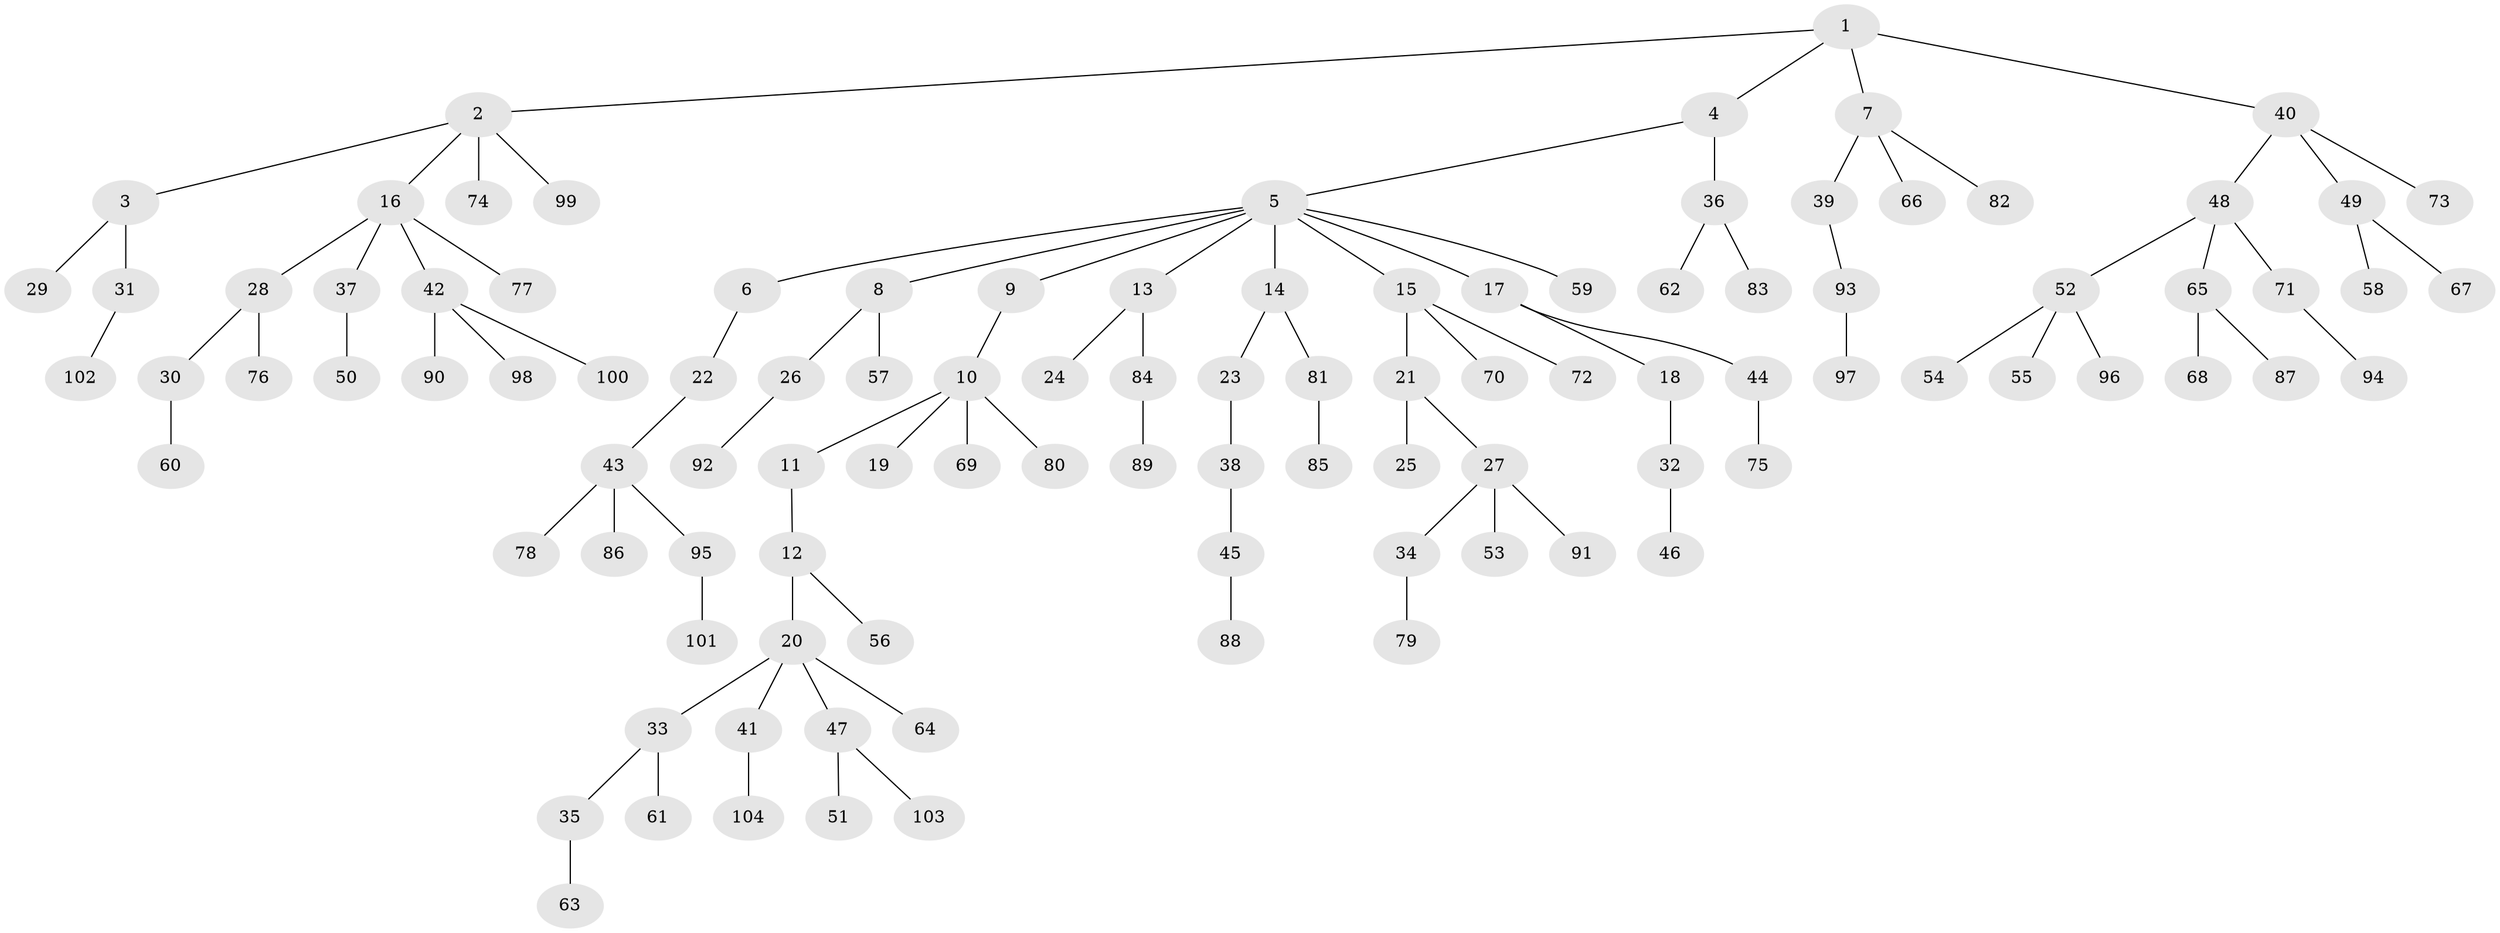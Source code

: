 // Generated by graph-tools (version 1.1) at 2025/50/03/09/25 03:50:20]
// undirected, 104 vertices, 103 edges
graph export_dot {
graph [start="1"]
  node [color=gray90,style=filled];
  1;
  2;
  3;
  4;
  5;
  6;
  7;
  8;
  9;
  10;
  11;
  12;
  13;
  14;
  15;
  16;
  17;
  18;
  19;
  20;
  21;
  22;
  23;
  24;
  25;
  26;
  27;
  28;
  29;
  30;
  31;
  32;
  33;
  34;
  35;
  36;
  37;
  38;
  39;
  40;
  41;
  42;
  43;
  44;
  45;
  46;
  47;
  48;
  49;
  50;
  51;
  52;
  53;
  54;
  55;
  56;
  57;
  58;
  59;
  60;
  61;
  62;
  63;
  64;
  65;
  66;
  67;
  68;
  69;
  70;
  71;
  72;
  73;
  74;
  75;
  76;
  77;
  78;
  79;
  80;
  81;
  82;
  83;
  84;
  85;
  86;
  87;
  88;
  89;
  90;
  91;
  92;
  93;
  94;
  95;
  96;
  97;
  98;
  99;
  100;
  101;
  102;
  103;
  104;
  1 -- 2;
  1 -- 4;
  1 -- 7;
  1 -- 40;
  2 -- 3;
  2 -- 16;
  2 -- 74;
  2 -- 99;
  3 -- 29;
  3 -- 31;
  4 -- 5;
  4 -- 36;
  5 -- 6;
  5 -- 8;
  5 -- 9;
  5 -- 13;
  5 -- 14;
  5 -- 15;
  5 -- 17;
  5 -- 59;
  6 -- 22;
  7 -- 39;
  7 -- 66;
  7 -- 82;
  8 -- 26;
  8 -- 57;
  9 -- 10;
  10 -- 11;
  10 -- 19;
  10 -- 69;
  10 -- 80;
  11 -- 12;
  12 -- 20;
  12 -- 56;
  13 -- 24;
  13 -- 84;
  14 -- 23;
  14 -- 81;
  15 -- 21;
  15 -- 70;
  15 -- 72;
  16 -- 28;
  16 -- 37;
  16 -- 42;
  16 -- 77;
  17 -- 18;
  17 -- 44;
  18 -- 32;
  20 -- 33;
  20 -- 41;
  20 -- 47;
  20 -- 64;
  21 -- 25;
  21 -- 27;
  22 -- 43;
  23 -- 38;
  26 -- 92;
  27 -- 34;
  27 -- 53;
  27 -- 91;
  28 -- 30;
  28 -- 76;
  30 -- 60;
  31 -- 102;
  32 -- 46;
  33 -- 35;
  33 -- 61;
  34 -- 79;
  35 -- 63;
  36 -- 62;
  36 -- 83;
  37 -- 50;
  38 -- 45;
  39 -- 93;
  40 -- 48;
  40 -- 49;
  40 -- 73;
  41 -- 104;
  42 -- 90;
  42 -- 98;
  42 -- 100;
  43 -- 78;
  43 -- 86;
  43 -- 95;
  44 -- 75;
  45 -- 88;
  47 -- 51;
  47 -- 103;
  48 -- 52;
  48 -- 65;
  48 -- 71;
  49 -- 58;
  49 -- 67;
  52 -- 54;
  52 -- 55;
  52 -- 96;
  65 -- 68;
  65 -- 87;
  71 -- 94;
  81 -- 85;
  84 -- 89;
  93 -- 97;
  95 -- 101;
}
